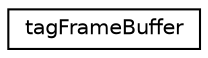 digraph "Graphical Class Hierarchy"
{
 // LATEX_PDF_SIZE
  edge [fontname="Helvetica",fontsize="10",labelfontname="Helvetica",labelfontsize="10"];
  node [fontname="Helvetica",fontsize="10",shape=record];
  rankdir="LR";
  Node0 [label="tagFrameBuffer",height=0.2,width=0.4,color="black", fillcolor="white", style="filled",URL="$structtag_frame_buffer.html",tooltip=" "];
}
